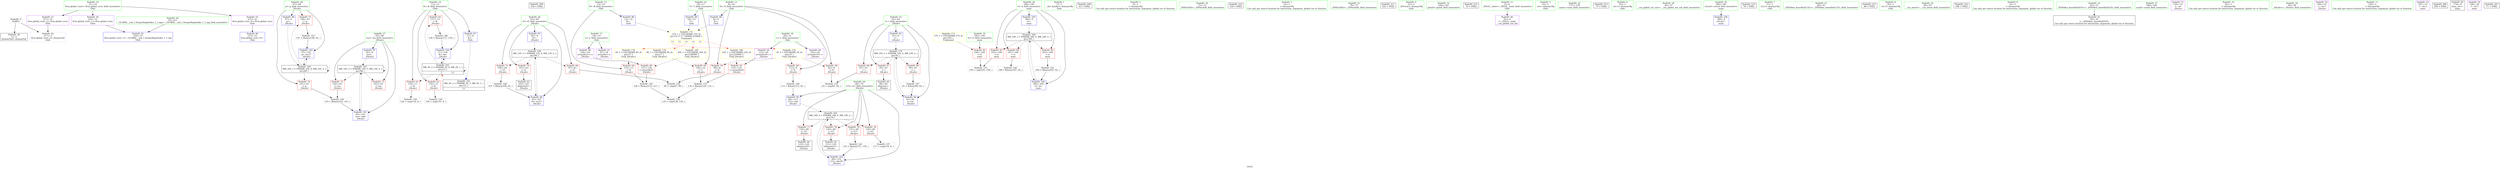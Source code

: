digraph "SVFG" {
	label="SVFG";

	Node0x56067c042da0 [shape=record,color=grey,label="{NodeID: 0\nNullPtr}"];
	Node0x56067c042da0 -> Node0x56067c059a70[style=solid];
	Node0x56067c042da0 -> Node0x56067c05d7b0[style=solid];
	Node0x56067c05a2f0 [shape=record,color=blue,label="{NodeID: 97\n65\<--9\nres\<--\n_Z4calcv\n}"];
	Node0x56067c05a2f0 -> Node0x56067c068110[style=dashed];
	Node0x56067c058320 [shape=record,color=green,label="{NodeID: 14\n11\<--12\nK\<--K_field_insensitive\nGlob }"];
	Node0x56067c058320 -> Node0x56067c05bd60[style=solid];
	Node0x56067c058320 -> Node0x56067c05be30[style=solid];
	Node0x56067c058320 -> Node0x56067c05bf00[style=solid];
	Node0x56067c058320 -> Node0x56067c05d2b0[style=solid];
	Node0x56067c058320 -> Node0x56067c05a560[style=solid];
	Node0x56067c059060 [shape=record,color=green,label="{NodeID: 28\n67\<--68\np\<--p_field_insensitive\n_Z4calcv\n}"];
	Node0x56067c059060 -> Node0x56067c05c7f0[style=solid];
	Node0x56067c059060 -> Node0x56067c05c8c0[style=solid];
	Node0x56067c059060 -> Node0x56067c05a3c0[style=solid];
	Node0x56067c059060 -> Node0x56067c05a700[style=solid];
	Node0x56067c076a40 [shape=record,color=black,label="{NodeID: 208\n104 = PHI()\n}"];
	Node0x56067c059d40 [shape=record,color=black,label="{NodeID: 42\n86\<--85\nidxprom\<--\n_Z4calcv\n}"];
	Node0x56067c05b8f0 [shape=record,color=purple,label="{NodeID: 56\n216\<--31\nllvm.global_ctors_1\<--llvm.global_ctors\nGlob }"];
	Node0x56067c05b8f0 -> Node0x56067c05d6b0[style=solid];
	Node0x56067c061e60 [shape=record,color=grey,label="{NodeID: 153\n195 = cmp(193, 194, )\n}"];
	Node0x56067c05c4b0 [shape=record,color=red,label="{NodeID: 70\n101\<--63\n\<--i5\n_Z4calcv\n}"];
	Node0x56067c05c4b0 -> Node0x56067c059e10[style=solid];
	Node0x56067c05d010 [shape=record,color=red,label="{NodeID: 84\n197\<--184\n\<--ii\nmain\n}"];
	Node0x56067c05d010 -> Node0x56067c05ae50[style=solid];
	Node0x56067c044340 [shape=record,color=green,label="{NodeID: 1\n7\<--1\n__dso_handle\<--dummyObj\nGlob }"];
	Node0x56067c05a3c0 [shape=record,color=blue,label="{NodeID: 98\n67\<--9\np\<--\n_Z4calcv\n}"];
	Node0x56067c05a3c0 -> Node0x56067c068610[style=dashed];
	Node0x56067c0583f0 [shape=record,color=green,label="{NodeID: 15\n13\<--15\nB\<--B_field_insensitive\nGlob }"];
	Node0x56067c0583f0 -> Node0x56067c05bfd0[style=solid];
	Node0x56067c0583f0 -> Node0x56067c05d3b0[style=solid];
	Node0x56067c059130 [shape=record,color=green,label="{NodeID: 29\n69\<--70\ni15\<--i15_field_insensitive\n_Z4calcv\n}"];
	Node0x56067c059130 -> Node0x56067c05c990[style=solid];
	Node0x56067c059130 -> Node0x56067c05ca60[style=solid];
	Node0x56067c059130 -> Node0x56067c05cb30[style=solid];
	Node0x56067c059130 -> Node0x56067c05cc00[style=solid];
	Node0x56067c059130 -> Node0x56067c05a490[style=solid];
	Node0x56067c059130 -> Node0x56067c05a7d0[style=solid];
	Node0x56067c076b10 [shape=record,color=black,label="{NodeID: 209\n43 = PHI()\n}"];
	Node0x56067c059e10 [shape=record,color=black,label="{NodeID: 43\n102\<--101\nidxprom9\<--\n_Z4calcv\n}"];
	Node0x56067c05b9f0 [shape=record,color=purple,label="{NodeID: 57\n217\<--31\nllvm.global_ctors_2\<--llvm.global_ctors\nGlob }"];
	Node0x56067c05b9f0 -> Node0x56067c05d7b0[style=solid];
	Node0x56067c061fe0 [shape=record,color=grey,label="{NodeID: 154\n99 = cmp(97, 98, )\n}"];
	Node0x56067c05c580 [shape=record,color=red,label="{NodeID: 71\n106\<--63\n\<--i5\n_Z4calcv\n}"];
	Node0x56067c05c580 -> Node0x56067c0616e0[style=solid];
	Node0x56067c05d0e0 [shape=record,color=red,label="{NodeID: 85\n203\<--184\n\<--ii\nmain\n}"];
	Node0x56067c05d0e0 -> Node0x56067c061ce0[style=solid];
	Node0x56067c043130 [shape=record,color=green,label="{NodeID: 2\n9\<--1\n\<--dummyObj\nCan only get source location for instruction, argument, global var or function.}"];
	Node0x56067c05a490 [shape=record,color=blue,label="{NodeID: 99\n69\<--113\ni15\<--sub\n_Z4calcv\n}"];
	Node0x56067c05a490 -> Node0x56067c068b10[style=dashed];
	Node0x56067c0584f0 [shape=record,color=green,label="{NodeID: 16\n16\<--17\nT\<--T_field_insensitive\nGlob }"];
	Node0x56067c0584f0 -> Node0x56067c05c0a0[style=solid];
	Node0x56067c0584f0 -> Node0x56067c05d4b0[style=solid];
	Node0x56067c059200 [shape=record,color=green,label="{NodeID: 30\n72\<--73\n_ZNSirsERi\<--_ZNSirsERi_field_insensitive\n}"];
	Node0x56067c076be0 [shape=record,color=black,label="{NodeID: 210\n159 = PHI()\n}"];
	Node0x56067c059ee0 [shape=record,color=black,label="{NodeID: 44\n125\<--124\nidxprom20\<--\n_Z4calcv\n}"];
	Node0x56067c05baf0 [shape=record,color=red,label="{NodeID: 58\n82\<--8\n\<--N\n_Z4calcv\n}"];
	Node0x56067c05baf0 -> Node0x56067c062160[style=solid];
	Node0x56067c062160 [shape=record,color=grey,label="{NodeID: 155\n83 = cmp(81, 82, )\n}"];
	Node0x56067c05c650 [shape=record,color=red,label="{NodeID: 72\n142\<--65\n\<--res\n_Z4calcv\n}"];
	Node0x56067c05c650 -> Node0x56067c0619e0[style=solid];
	Node0x56067c05d1b0 [shape=record,color=blue,label="{NodeID: 86\n8\<--9\nN\<--\nGlob }"];
	Node0x56067c05d1b0 -> Node0x56067c06b6d0[style=dashed];
	Node0x56067c0431c0 [shape=record,color=green,label="{NodeID: 3\n14\<--1\n\<--dummyObj\nCan only get source location for instruction, argument, global var or function.}"];
	Node0x56067c05a560 [shape=record,color=blue,label="{NodeID: 100\n11\<--138\nK\<--dec\n_Z4calcv\n}"];
	Node0x56067c05a560 -> Node0x56067c067c10[style=dashed];
	Node0x56067c0585f0 [shape=record,color=green,label="{NodeID: 17\n18\<--19\nx\<--x_field_insensitive\nGlob }"];
	Node0x56067c0585f0 -> Node0x56067c05a150[style=solid];
	Node0x56067c0585f0 -> Node0x56067c05b240[style=solid];
	Node0x56067c059300 [shape=record,color=green,label="{NodeID: 31\n76\<--77\n_ZNSirsERx\<--_ZNSirsERx_field_insensitive\n}"];
	Node0x56067c076ce0 [shape=record,color=black,label="{NodeID: 211\n165 = PHI()\n}"];
	Node0x56067c059fb0 [shape=record,color=black,label="{NodeID: 45\n131\<--130\nidxprom23\<--\n_Z4calcv\n}"];
	Node0x56067c05ab50 [shape=record,color=grey,label="{NodeID: 142\n152 = Binary(151, 139, )\n}"];
	Node0x56067c05ab50 -> Node0x56067c05a7d0[style=solid];
	Node0x56067c05bbc0 [shape=record,color=red,label="{NodeID: 59\n98\<--8\n\<--N\n_Z4calcv\n}"];
	Node0x56067c05bbc0 -> Node0x56067c061fe0[style=solid];
	Node0x56067c0622e0 [shape=record,color=grey,label="{NodeID: 156\n135 = cmp(128, 134, )\n}"];
	Node0x56067c05c720 [shape=record,color=red,label="{NodeID: 73\n163\<--65\n\<--res\n_Z4calcv\n}"];
	Node0x56067c06a410 [shape=record,color=black,label="{NodeID: 170\nMR_10V_3 = PHI(MR_10V_4, MR_10V_2, )\npts\{62 \}\n}"];
	Node0x56067c06a410 -> Node0x56067c05c170[style=dashed];
	Node0x56067c06a410 -> Node0x56067c05c240[style=dashed];
	Node0x56067c06a410 -> Node0x56067c05c310[style=dashed];
	Node0x56067c06a410 -> Node0x56067c05d980[style=dashed];
	Node0x56067c05d2b0 [shape=record,color=blue,label="{NodeID: 87\n11\<--9\nK\<--\nGlob }"];
	Node0x56067c05d2b0 -> Node0x56067c067710[style=dashed];
	Node0x56067c043250 [shape=record,color=green,label="{NodeID: 4\n22\<--1\n_ZSt3cin\<--dummyObj\nGlob }"];
	Node0x56067c05a630 [shape=record,color=blue,label="{NodeID: 101\n65\<--143\nres\<--add\n_Z4calcv\n}"];
	Node0x56067c05a630 -> Node0x56067c068110[style=dashed];
	Node0x56067c0586f0 [shape=record,color=green,label="{NodeID: 18\n20\<--21\nv\<--v_field_insensitive\nGlob }"];
	Node0x56067c0586f0 -> Node0x56067c05b310[style=solid];
	Node0x56067c0586f0 -> Node0x56067c05b3e0[style=solid];
	Node0x56067c059400 [shape=record,color=green,label="{NodeID: 32\n160\<--161\nprintf\<--printf_field_insensitive\n}"];
	Node0x56067c076de0 [shape=record,color=black,label="{NodeID: 212\n74 = PHI()\n}"];
	Node0x56067c05a080 [shape=record,color=purple,label="{NodeID: 46\n42\<--4\n\<--_ZStL8__ioinit\n__cxx_global_var_init\n}"];
	Node0x56067c05acd0 [shape=record,color=grey,label="{NodeID: 143\n147 = Binary(146, 92, )\n}"];
	Node0x56067c05acd0 -> Node0x56067c05a700[style=solid];
	Node0x56067c05bc90 [shape=record,color=red,label="{NodeID: 60\n112\<--8\n\<--N\n_Z4calcv\n}"];
	Node0x56067c05bc90 -> Node0x56067c061860[style=solid];
	Node0x56067c062460 [shape=record,color=grey,label="{NodeID: 157\n117 = cmp(116, 9, )\n}"];
	Node0x56067c05c7f0 [shape=record,color=red,label="{NodeID: 74\n141\<--67\n\<--p\n_Z4calcv\n}"];
	Node0x56067c05c7f0 -> Node0x56067c0619e0[style=solid];
	Node0x56067c05d3b0 [shape=record,color=blue,label="{NodeID: 88\n13\<--14\nB\<--\nGlob }"];
	Node0x56067c05d3b0 -> Node0x56067c06b6d0[style=dashed];
	Node0x56067c057e10 [shape=record,color=green,label="{NodeID: 5\n23\<--1\n.str\<--dummyObj\nGlob }"];
	Node0x56067c06c020 [shape=record,color=yellow,style=double,label="{NodeID: 185\n20V_1 = ENCHI(MR_20V_0)\npts\{190000 \}\nFun[_Z4calcv]}"];
	Node0x56067c06c020 -> Node0x56067c05ccd0[style=dashed];
	Node0x56067c05a700 [shape=record,color=blue,label="{NodeID: 102\n67\<--147\np\<--inc27\n_Z4calcv\n}"];
	Node0x56067c05a700 -> Node0x56067c068610[style=dashed];
	Node0x56067c0587f0 [shape=record,color=green,label="{NodeID: 19\n31\<--35\nllvm.global_ctors\<--llvm.global_ctors_field_insensitive\nGlob }"];
	Node0x56067c0587f0 -> Node0x56067c05b7f0[style=solid];
	Node0x56067c0587f0 -> Node0x56067c05b8f0[style=solid];
	Node0x56067c0587f0 -> Node0x56067c05b9f0[style=solid];
	Node0x56067c059500 [shape=record,color=green,label="{NodeID: 33\n177\<--178\nmain\<--main_field_insensitive\n}"];
	Node0x56067c076f40 [shape=record,color=black,label="{NodeID: 213\n75 = PHI()\n}"];
	Node0x56067c05a150 [shape=record,color=purple,label="{NodeID: 47\n87\<--18\narrayidx\<--x\n_Z4calcv\n}"];
	Node0x56067c05ae50 [shape=record,color=grey,label="{NodeID: 144\n198 = Binary(197, 92, )\n}"];
	Node0x56067c05bd60 [shape=record,color=red,label="{NodeID: 61\n119\<--11\n\<--K\n_Z4calcv\n}"];
	Node0x56067c05bd60 -> Node0x56067c0625e0[style=solid];
	Node0x56067c0625e0 [shape=record,color=grey,label="{NodeID: 158\n120 = cmp(119, 9, )\n}"];
	Node0x56067c05c8c0 [shape=record,color=red,label="{NodeID: 75\n146\<--67\n\<--p\n_Z4calcv\n}"];
	Node0x56067c05c8c0 -> Node0x56067c05acd0[style=solid];
	Node0x56067c05d4b0 [shape=record,color=blue,label="{NodeID: 89\n16\<--14\nT\<--\nGlob }"];
	Node0x56067c05d4b0 -> Node0x56067c06b6d0[style=dashed];
	Node0x56067c057ea0 [shape=record,color=green,label="{NodeID: 6\n25\<--1\n.str.1\<--dummyObj\nGlob }"];
	Node0x56067c06c100 [shape=record,color=yellow,style=double,label="{NodeID: 186\n22V_1 = ENCHI(MR_22V_0)\npts\{210000 \}\nFun[_Z4calcv]}"];
	Node0x56067c06c100 -> Node0x56067c05cda0[style=dashed];
	Node0x56067c05a7d0 [shape=record,color=blue,label="{NodeID: 103\n69\<--152\ni15\<--dec30\n_Z4calcv\n}"];
	Node0x56067c05a7d0 -> Node0x56067c068b10[style=dashed];
	Node0x56067c0588f0 [shape=record,color=green,label="{NodeID: 20\n36\<--37\n__cxx_global_var_init\<--__cxx_global_var_init_field_insensitive\n}"];
	Node0x56067c059600 [shape=record,color=green,label="{NodeID: 34\n180\<--181\nretval\<--retval_field_insensitive\nmain\n}"];
	Node0x56067c059600 -> Node0x56067c05a8a0[style=solid];
	Node0x56067c077040 [shape=record,color=black,label="{NodeID: 214\n78 = PHI()\n}"];
	Node0x56067c05b240 [shape=record,color=purple,label="{NodeID: 48\n126\<--18\narrayidx21\<--x\n_Z4calcv\n}"];
	Node0x56067c05b240 -> Node0x56067c05ccd0[style=solid];
	Node0x56067c05afd0 [shape=record,color=grey,label="{NodeID: 145\n128 = Binary(123, 127, )\n}"];
	Node0x56067c05afd0 -> Node0x56067c0622e0[style=solid];
	Node0x56067c05be30 [shape=record,color=red,label="{NodeID: 62\n137\<--11\n\<--K\n_Z4calcv\n}"];
	Node0x56067c05be30 -> Node0x56067c05b150[style=solid];
	Node0x56067c062760 [shape=record,color=grey,label="{NodeID: 159\n156 = cmp(155, 9, )\n}"];
	Node0x56067c05c990 [shape=record,color=red,label="{NodeID: 76\n116\<--69\n\<--i15\n_Z4calcv\n}"];
	Node0x56067c05c990 -> Node0x56067c062460[style=solid];
	Node0x56067c06b510 [shape=record,color=yellow,style=double,label="{NodeID: 173\n27V_1 = ENCHI(MR_27V_0)\npts\{183 \}\nFun[main]}"];
	Node0x56067c06b510 -> Node0x56067c05ce70[style=dashed];
	Node0x56067c05d5b0 [shape=record,color=blue,label="{NodeID: 90\n215\<--32\nllvm.global_ctors_0\<--\nGlob }"];
	Node0x56067c057f30 [shape=record,color=green,label="{NodeID: 7\n27\<--1\n.str.2\<--dummyObj\nGlob }"];
	Node0x56067c05a8a0 [shape=record,color=blue,label="{NodeID: 104\n180\<--9\nretval\<--\nmain\n}"];
	Node0x56067c0589f0 [shape=record,color=green,label="{NodeID: 21\n40\<--41\n_ZNSt8ios_base4InitC1Ev\<--_ZNSt8ios_base4InitC1Ev_field_insensitive\n}"];
	Node0x56067c0596d0 [shape=record,color=green,label="{NodeID: 35\n182\<--183\ntt\<--tt_field_insensitive\nmain\n}"];
	Node0x56067c0596d0 -> Node0x56067c05ce70[style=solid];
	Node0x56067c077110 [shape=record,color=black,label="{NodeID: 215\n88 = PHI()\n}"];
	Node0x56067c05b310 [shape=record,color=purple,label="{NodeID: 49\n103\<--20\narrayidx10\<--v\n_Z4calcv\n}"];
	Node0x56067c05b150 [shape=record,color=grey,label="{NodeID: 146\n138 = Binary(137, 139, )\n}"];
	Node0x56067c05b150 -> Node0x56067c05a560[style=solid];
	Node0x56067c05bf00 [shape=record,color=red,label="{NodeID: 63\n155\<--11\n\<--K\n_Z4calcv\n}"];
	Node0x56067c05bf00 -> Node0x56067c062760[style=solid];
	Node0x56067c067210 [shape=record,color=black,label="{NodeID: 160\nMR_29V_3 = PHI(MR_29V_4, MR_29V_2, )\npts\{185 \}\n}"];
	Node0x56067c067210 -> Node0x56067c05cf40[style=dashed];
	Node0x56067c067210 -> Node0x56067c05d010[style=dashed];
	Node0x56067c067210 -> Node0x56067c05d0e0[style=dashed];
	Node0x56067c067210 -> Node0x56067c05eb70[style=dashed];
	Node0x56067c05ca60 [shape=record,color=red,label="{NodeID: 77\n124\<--69\n\<--i15\n_Z4calcv\n}"];
	Node0x56067c05ca60 -> Node0x56067c059ee0[style=solid];
	Node0x56067c05d6b0 [shape=record,color=blue,label="{NodeID: 91\n216\<--33\nllvm.global_ctors_1\<--_GLOBAL__sub_I_SergeyRogulenko_1_1.cpp\nGlob }"];
	Node0x56067c057fc0 [shape=record,color=green,label="{NodeID: 8\n29\<--1\n.str.3\<--dummyObj\nGlob }"];
	Node0x56067c05a970 [shape=record,color=blue,label="{NodeID: 105\n184\<--9\nii\<--\nmain\n}"];
	Node0x56067c05a970 -> Node0x56067c067210[style=dashed];
	Node0x56067c058af0 [shape=record,color=green,label="{NodeID: 22\n46\<--47\n__cxa_atexit\<--__cxa_atexit_field_insensitive\n}"];
	Node0x56067c0597a0 [shape=record,color=green,label="{NodeID: 36\n184\<--185\nii\<--ii_field_insensitive\nmain\n}"];
	Node0x56067c0597a0 -> Node0x56067c05cf40[style=solid];
	Node0x56067c0597a0 -> Node0x56067c05d010[style=solid];
	Node0x56067c0597a0 -> Node0x56067c05d0e0[style=solid];
	Node0x56067c0597a0 -> Node0x56067c05a970[style=solid];
	Node0x56067c0597a0 -> Node0x56067c05eb70[style=solid];
	Node0x56067c0771e0 [shape=record,color=black,label="{NodeID: 216\n188 = PHI()\n}"];
	Node0x56067c05b3e0 [shape=record,color=purple,label="{NodeID: 50\n132\<--20\narrayidx24\<--v\n_Z4calcv\n}"];
	Node0x56067c05b3e0 -> Node0x56067c05cda0[style=solid];
	Node0x56067c061560 [shape=record,color=grey,label="{NodeID: 147\n91 = Binary(90, 92, )\n}"];
	Node0x56067c061560 -> Node0x56067c05d980[style=solid];
	Node0x56067c05bfd0 [shape=record,color=red,label="{NodeID: 64\n123\<--13\n\<--B\n_Z4calcv\n}"];
	Node0x56067c05bfd0 -> Node0x56067c05afd0[style=solid];
	Node0x56067c067710 [shape=record,color=black,label="{NodeID: 161\nMR_4V_2 = PHI(MR_4V_3, MR_4V_1, )\npts\{12 \}\n|{<s0>13}}"];
	Node0x56067c067710:s0 -> Node0x56067c067c10[style=dashed,color=red];
	Node0x56067c05cb30 [shape=record,color=red,label="{NodeID: 78\n130\<--69\n\<--i15\n_Z4calcv\n}"];
	Node0x56067c05cb30 -> Node0x56067c059fb0[style=solid];
	Node0x56067c06b6d0 [shape=record,color=yellow,style=double,label="{NodeID: 175\n31V_1 = ENCHI(MR_31V_0)\npts\{10 15 17 190000 210000 \}\nFun[main]|{<s0>13|<s1>13|<s2>13|<s3>13|<s4>13}}"];
	Node0x56067c06b6d0:s0 -> Node0x56067c06b810[style=dashed,color=red];
	Node0x56067c06b6d0:s1 -> Node0x56067c06ba00[style=dashed,color=red];
	Node0x56067c06b6d0:s2 -> Node0x56067c06bae0[style=dashed,color=red];
	Node0x56067c06b6d0:s3 -> Node0x56067c06c020[style=dashed,color=red];
	Node0x56067c06b6d0:s4 -> Node0x56067c06c100[style=dashed,color=red];
	Node0x56067c05d7b0 [shape=record,color=blue, style = dotted,label="{NodeID: 92\n217\<--3\nllvm.global_ctors_2\<--dummyVal\nGlob }"];
	Node0x56067c058050 [shape=record,color=green,label="{NodeID: 9\n32\<--1\n\<--dummyObj\nCan only get source location for instruction, argument, global var or function.}"];
	Node0x56067c05eb70 [shape=record,color=blue,label="{NodeID: 106\n184\<--204\nii\<--inc\nmain\n}"];
	Node0x56067c05eb70 -> Node0x56067c067210[style=dashed];
	Node0x56067c058bf0 [shape=record,color=green,label="{NodeID: 23\n45\<--51\n_ZNSt8ios_base4InitD1Ev\<--_ZNSt8ios_base4InitD1Ev_field_insensitive\n}"];
	Node0x56067c058bf0 -> Node0x56067c059c40[style=solid];
	Node0x56067c059870 [shape=record,color=green,label="{NodeID: 37\n189\<--190\nscanf\<--scanf_field_insensitive\n}"];
	Node0x56067c05b4b0 [shape=record,color=purple,label="{NodeID: 51\n158\<--23\n\<--.str\n_Z4calcv\n}"];
	Node0x56067c0616e0 [shape=record,color=grey,label="{NodeID: 148\n107 = Binary(106, 92, )\n}"];
	Node0x56067c0616e0 -> Node0x56067c05a220[style=solid];
	Node0x56067c05c0a0 [shape=record,color=red,label="{NodeID: 65\n129\<--16\n\<--T\n_Z4calcv\n}"];
	Node0x56067c05c0a0 -> Node0x56067c061b60[style=solid];
	Node0x56067c067c10 [shape=record,color=black,label="{NodeID: 162\nMR_4V_2 = PHI(MR_4V_4, MR_4V_1, )\npts\{12 \}\n|{|<s5>13}}"];
	Node0x56067c067c10 -> Node0x56067c05bd60[style=dashed];
	Node0x56067c067c10 -> Node0x56067c05be30[style=dashed];
	Node0x56067c067c10 -> Node0x56067c05bf00[style=dashed];
	Node0x56067c067c10 -> Node0x56067c05a560[style=dashed];
	Node0x56067c067c10 -> Node0x56067c067c10[style=dashed];
	Node0x56067c067c10:s5 -> Node0x56067c067710[style=dashed,color=blue];
	Node0x56067c05cc00 [shape=record,color=red,label="{NodeID: 79\n151\<--69\n\<--i15\n_Z4calcv\n}"];
	Node0x56067c05cc00 -> Node0x56067c05ab50[style=solid];
	Node0x56067c06b810 [shape=record,color=yellow,style=double,label="{NodeID: 176\n2V_1 = ENCHI(MR_2V_0)\npts\{10 \}\nFun[_Z4calcv]}"];
	Node0x56067c06b810 -> Node0x56067c05baf0[style=dashed];
	Node0x56067c06b810 -> Node0x56067c05bbc0[style=dashed];
	Node0x56067c06b810 -> Node0x56067c05bc90[style=dashed];
	Node0x56067c05d8b0 [shape=record,color=blue,label="{NodeID: 93\n61\<--9\ni\<--\n_Z4calcv\n}"];
	Node0x56067c05d8b0 -> Node0x56067c06a410[style=dashed];
	Node0x56067c0580e0 [shape=record,color=green,label="{NodeID: 10\n92\<--1\n\<--dummyObj\nCan only get source location for instruction, argument, global var or function.}"];
	Node0x56067c058cf0 [shape=record,color=green,label="{NodeID: 24\n58\<--59\n_Z4calcv\<--_Z4calcv_field_insensitive\n}"];
	Node0x56067c059970 [shape=record,color=green,label="{NodeID: 38\n33\<--211\n_GLOBAL__sub_I_SergeyRogulenko_1_1.cpp\<--_GLOBAL__sub_I_SergeyRogulenko_1_1.cpp_field_insensitive\n}"];
	Node0x56067c059970 -> Node0x56067c05d6b0[style=solid];
	Node0x56067c05b580 [shape=record,color=purple,label="{NodeID: 52\n164\<--25\n\<--.str.1\n_Z4calcv\n}"];
	Node0x56067c061860 [shape=record,color=grey,label="{NodeID: 149\n113 = Binary(112, 92, )\n}"];
	Node0x56067c061860 -> Node0x56067c05a490[style=solid];
	Node0x56067c05c170 [shape=record,color=red,label="{NodeID: 66\n81\<--61\n\<--i\n_Z4calcv\n}"];
	Node0x56067c05c170 -> Node0x56067c062160[style=solid];
	Node0x56067c068110 [shape=record,color=black,label="{NodeID: 163\nMR_14V_3 = PHI(MR_14V_5, MR_14V_2, )\npts\{66 \}\n}"];
	Node0x56067c068110 -> Node0x56067c05c650[style=dashed];
	Node0x56067c068110 -> Node0x56067c05c720[style=dashed];
	Node0x56067c068110 -> Node0x56067c05a630[style=dashed];
	Node0x56067c068110 -> Node0x56067c068110[style=dashed];
	Node0x56067c05ccd0 [shape=record,color=red,label="{NodeID: 80\n127\<--126\n\<--arrayidx21\n_Z4calcv\n}"];
	Node0x56067c05ccd0 -> Node0x56067c05afd0[style=solid];
	Node0x56067c05d980 [shape=record,color=blue,label="{NodeID: 94\n61\<--91\ni\<--inc\n_Z4calcv\n}"];
	Node0x56067c05d980 -> Node0x56067c06a410[style=dashed];
	Node0x56067c058170 [shape=record,color=green,label="{NodeID: 11\n139\<--1\n\<--dummyObj\nCan only get source location for instruction, argument, global var or function.}"];
	Node0x56067c058df0 [shape=record,color=green,label="{NodeID: 25\n61\<--62\ni\<--i_field_insensitive\n_Z4calcv\n}"];
	Node0x56067c058df0 -> Node0x56067c05c170[style=solid];
	Node0x56067c058df0 -> Node0x56067c05c240[style=solid];
	Node0x56067c058df0 -> Node0x56067c05c310[style=solid];
	Node0x56067c058df0 -> Node0x56067c05d8b0[style=solid];
	Node0x56067c058df0 -> Node0x56067c05d980[style=solid];
	Node0x56067c059a70 [shape=record,color=black,label="{NodeID: 39\n2\<--3\ndummyVal\<--dummyVal\n}"];
	Node0x56067c05b650 [shape=record,color=purple,label="{NodeID: 53\n187\<--27\n\<--.str.2\nmain\n}"];
	Node0x56067c0619e0 [shape=record,color=grey,label="{NodeID: 150\n143 = Binary(142, 141, )\n}"];
	Node0x56067c0619e0 -> Node0x56067c05a630[style=solid];
	Node0x56067c05c240 [shape=record,color=red,label="{NodeID: 67\n85\<--61\n\<--i\n_Z4calcv\n}"];
	Node0x56067c05c240 -> Node0x56067c059d40[style=solid];
	Node0x56067c068610 [shape=record,color=black,label="{NodeID: 164\nMR_16V_3 = PHI(MR_16V_4, MR_16V_2, )\npts\{68 \}\n}"];
	Node0x56067c068610 -> Node0x56067c05c7f0[style=dashed];
	Node0x56067c068610 -> Node0x56067c05c8c0[style=dashed];
	Node0x56067c068610 -> Node0x56067c05a700[style=dashed];
	Node0x56067c068610 -> Node0x56067c068610[style=dashed];
	Node0x56067c05cda0 [shape=record,color=red,label="{NodeID: 81\n133\<--132\n\<--arrayidx24\n_Z4calcv\n}"];
	Node0x56067c05cda0 -> Node0x56067c061b60[style=solid];
	Node0x56067c06ba00 [shape=record,color=yellow,style=double,label="{NodeID: 178\n6V_1 = ENCHI(MR_6V_0)\npts\{15 \}\nFun[_Z4calcv]}"];
	Node0x56067c06ba00 -> Node0x56067c05bfd0[style=dashed];
	Node0x56067c05da50 [shape=record,color=blue,label="{NodeID: 95\n63\<--9\ni5\<--\n_Z4calcv\n}"];
	Node0x56067c05da50 -> Node0x56067c069010[style=dashed];
	Node0x56067c058200 [shape=record,color=green,label="{NodeID: 12\n4\<--6\n_ZStL8__ioinit\<--_ZStL8__ioinit_field_insensitive\nGlob }"];
	Node0x56067c058200 -> Node0x56067c05a080[style=solid];
	Node0x56067c058ec0 [shape=record,color=green,label="{NodeID: 26\n63\<--64\ni5\<--i5_field_insensitive\n_Z4calcv\n}"];
	Node0x56067c058ec0 -> Node0x56067c05c3e0[style=solid];
	Node0x56067c058ec0 -> Node0x56067c05c4b0[style=solid];
	Node0x56067c058ec0 -> Node0x56067c05c580[style=solid];
	Node0x56067c058ec0 -> Node0x56067c05da50[style=solid];
	Node0x56067c058ec0 -> Node0x56067c05a220[style=solid];
	Node0x56067be70c20 [shape=record,color=black,label="{NodeID: 206\n200 = PHI()\n}"];
	Node0x56067c059b70 [shape=record,color=black,label="{NodeID: 40\n179\<--9\nmain_ret\<--\nmain\n}"];
	Node0x56067c05b720 [shape=record,color=purple,label="{NodeID: 54\n199\<--29\n\<--.str.3\nmain\n}"];
	Node0x56067c061b60 [shape=record,color=grey,label="{NodeID: 151\n134 = Binary(129, 133, )\n}"];
	Node0x56067c061b60 -> Node0x56067c0622e0[style=solid];
	Node0x56067c05c310 [shape=record,color=red,label="{NodeID: 68\n90\<--61\n\<--i\n_Z4calcv\n}"];
	Node0x56067c05c310 -> Node0x56067c061560[style=solid];
	Node0x56067c068b10 [shape=record,color=black,label="{NodeID: 165\nMR_18V_3 = PHI(MR_18V_4, MR_18V_2, )\npts\{70 \}\n}"];
	Node0x56067c068b10 -> Node0x56067c05c990[style=dashed];
	Node0x56067c068b10 -> Node0x56067c05ca60[style=dashed];
	Node0x56067c068b10 -> Node0x56067c05cb30[style=dashed];
	Node0x56067c068b10 -> Node0x56067c05cc00[style=dashed];
	Node0x56067c068b10 -> Node0x56067c05a7d0[style=dashed];
	Node0x56067c05ce70 [shape=record,color=red,label="{NodeID: 82\n194\<--182\n\<--tt\nmain\n}"];
	Node0x56067c05ce70 -> Node0x56067c061e60[style=solid];
	Node0x56067c06bae0 [shape=record,color=yellow,style=double,label="{NodeID: 179\n8V_1 = ENCHI(MR_8V_0)\npts\{17 \}\nFun[_Z4calcv]}"];
	Node0x56067c06bae0 -> Node0x56067c05c0a0[style=dashed];
	Node0x56067c05a220 [shape=record,color=blue,label="{NodeID: 96\n63\<--107\ni5\<--inc13\n_Z4calcv\n}"];
	Node0x56067c05a220 -> Node0x56067c069010[style=dashed];
	Node0x56067c058290 [shape=record,color=green,label="{NodeID: 13\n8\<--10\nN\<--N_field_insensitive\nGlob }"];
	Node0x56067c058290 -> Node0x56067c05baf0[style=solid];
	Node0x56067c058290 -> Node0x56067c05bbc0[style=solid];
	Node0x56067c058290 -> Node0x56067c05bc90[style=solid];
	Node0x56067c058290 -> Node0x56067c05d1b0[style=solid];
	Node0x56067c058f90 [shape=record,color=green,label="{NodeID: 27\n65\<--66\nres\<--res_field_insensitive\n_Z4calcv\n}"];
	Node0x56067c058f90 -> Node0x56067c05c650[style=solid];
	Node0x56067c058f90 -> Node0x56067c05c720[style=solid];
	Node0x56067c058f90 -> Node0x56067c05a2f0[style=solid];
	Node0x56067c058f90 -> Node0x56067c05a630[style=solid];
	Node0x56067c076190 [shape=record,color=black,label="{NodeID: 207\n71 = PHI()\n}"];
	Node0x56067c059c40 [shape=record,color=black,label="{NodeID: 41\n44\<--45\n\<--_ZNSt8ios_base4InitD1Ev\nCan only get source location for instruction, argument, global var or function.}"];
	Node0x56067c05b7f0 [shape=record,color=purple,label="{NodeID: 55\n215\<--31\nllvm.global_ctors_0\<--llvm.global_ctors\nGlob }"];
	Node0x56067c05b7f0 -> Node0x56067c05d5b0[style=solid];
	Node0x56067c061ce0 [shape=record,color=grey,label="{NodeID: 152\n204 = Binary(203, 92, )\n}"];
	Node0x56067c061ce0 -> Node0x56067c05eb70[style=solid];
	Node0x56067c05c3e0 [shape=record,color=red,label="{NodeID: 69\n97\<--63\n\<--i5\n_Z4calcv\n}"];
	Node0x56067c05c3e0 -> Node0x56067c061fe0[style=solid];
	Node0x56067c069010 [shape=record,color=black,label="{NodeID: 166\nMR_12V_3 = PHI(MR_12V_4, MR_12V_2, )\npts\{64 \}\n}"];
	Node0x56067c069010 -> Node0x56067c05c3e0[style=dashed];
	Node0x56067c069010 -> Node0x56067c05c4b0[style=dashed];
	Node0x56067c069010 -> Node0x56067c05c580[style=dashed];
	Node0x56067c069010 -> Node0x56067c05a220[style=dashed];
	Node0x56067c05cf40 [shape=record,color=red,label="{NodeID: 83\n193\<--184\n\<--ii\nmain\n}"];
	Node0x56067c05cf40 -> Node0x56067c061e60[style=solid];
}
